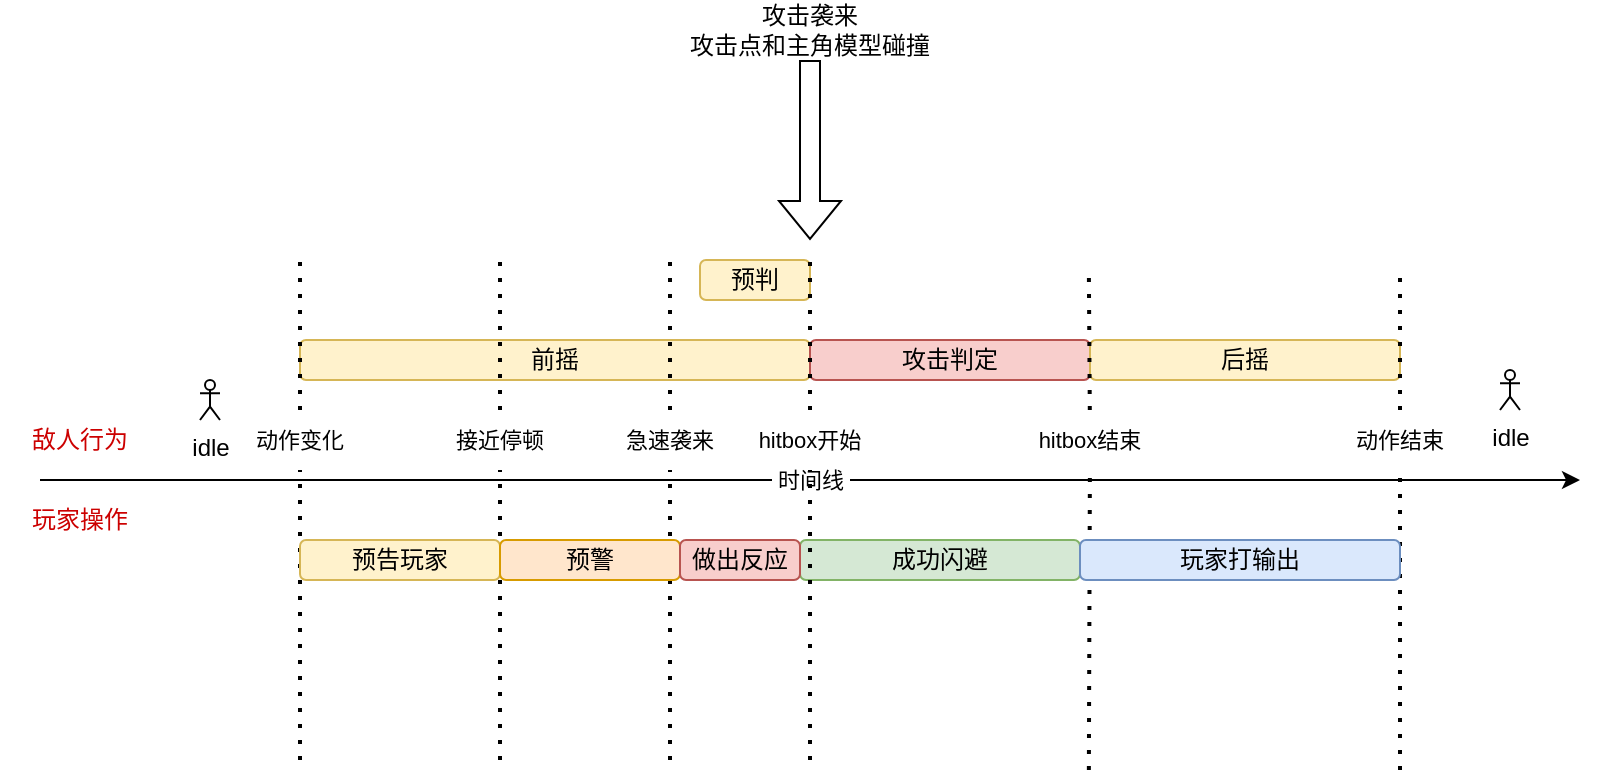 <mxfile version="24.7.10">
  <diagram name="第 1 页" id="k0gPwOLRw9djnGXqXjzd">
    <mxGraphModel dx="819" dy="446" grid="1" gridSize="10" guides="1" tooltips="1" connect="1" arrows="1" fold="1" page="1" pageScale="1" pageWidth="1169" pageHeight="827" math="0" shadow="0">
      <root>
        <mxCell id="0" />
        <mxCell id="1" parent="0" />
        <mxCell id="se1ykyosgGhUhjlpKKX1-3" value="" style="endArrow=classic;html=1;rounded=0;" parent="1" edge="1">
          <mxGeometry relative="1" as="geometry">
            <mxPoint x="200" y="360" as="sourcePoint" />
            <mxPoint x="970" y="360" as="targetPoint" />
          </mxGeometry>
        </mxCell>
        <mxCell id="se1ykyosgGhUhjlpKKX1-4" value="&amp;nbsp;时间线&amp;nbsp;" style="edgeLabel;resizable=0;html=1;align=center;verticalAlign=middle;" parent="se1ykyosgGhUhjlpKKX1-3" connectable="0" vertex="1">
          <mxGeometry relative="1" as="geometry" />
        </mxCell>
        <mxCell id="se1ykyosgGhUhjlpKKX1-5" value="成功闪避" style="rounded=1;whiteSpace=wrap;html=1;fillColor=#d5e8d4;strokeColor=#82b366;" parent="1" vertex="1">
          <mxGeometry x="580" y="390" width="140" height="20" as="geometry" />
        </mxCell>
        <mxCell id="se1ykyosgGhUhjlpKKX1-6" value="预判" style="rounded=1;whiteSpace=wrap;html=1;fillColor=#fff2cc;strokeColor=#d6b656;" parent="1" vertex="1">
          <mxGeometry x="530" y="250" width="55" height="20" as="geometry" />
        </mxCell>
        <mxCell id="se1ykyosgGhUhjlpKKX1-7" value="" style="shape=flexArrow;endArrow=classic;html=1;rounded=0;" parent="1" edge="1">
          <mxGeometry width="50" height="50" relative="1" as="geometry">
            <mxPoint x="585" y="150" as="sourcePoint" />
            <mxPoint x="585" y="240" as="targetPoint" />
          </mxGeometry>
        </mxCell>
        <mxCell id="se1ykyosgGhUhjlpKKX1-8" value="攻击袭来&lt;br&gt;攻击点和主角模型碰撞" style="text;html=1;strokeColor=none;fillColor=none;align=center;verticalAlign=middle;whiteSpace=wrap;rounded=0;" parent="1" vertex="1">
          <mxGeometry x="515" y="120" width="140" height="30" as="geometry" />
        </mxCell>
        <mxCell id="pKrB59_SLdrYQbI73VTp-1" value="敌人行为" style="text;html=1;strokeColor=none;fillColor=none;align=center;verticalAlign=middle;whiteSpace=wrap;rounded=0;fontColor=#CC0000;" parent="1" vertex="1">
          <mxGeometry x="180" y="330" width="80" height="20" as="geometry" />
        </mxCell>
        <mxCell id="pKrB59_SLdrYQbI73VTp-2" value="玩家操作" style="text;html=1;strokeColor=none;fillColor=none;align=center;verticalAlign=middle;whiteSpace=wrap;rounded=0;fontColor=#CC0000;" parent="1" vertex="1">
          <mxGeometry x="180" y="370" width="80" height="20" as="geometry" />
        </mxCell>
        <mxCell id="P1U4juNz2zVnz6R66b3a-1" value="前摇" style="rounded=1;whiteSpace=wrap;html=1;fillColor=#fff2cc;strokeColor=#d6b656;" parent="1" vertex="1">
          <mxGeometry x="330" y="290" width="255" height="20" as="geometry" />
        </mxCell>
        <mxCell id="P1U4juNz2zVnz6R66b3a-2" value="攻击判定" style="rounded=1;whiteSpace=wrap;html=1;fillColor=#f8cecc;strokeColor=#b85450;" parent="1" vertex="1">
          <mxGeometry x="585" y="290" width="140" height="20" as="geometry" />
        </mxCell>
        <mxCell id="P1U4juNz2zVnz6R66b3a-3" value="后摇" style="rounded=1;whiteSpace=wrap;html=1;fillColor=#fff2cc;strokeColor=#d6b656;" parent="1" vertex="1">
          <mxGeometry x="725" y="290" width="155" height="20" as="geometry" />
        </mxCell>
        <mxCell id="P1U4juNz2zVnz6R66b3a-4" value="" style="endArrow=none;dashed=1;html=1;dashPattern=1 3;strokeWidth=2;rounded=0;" parent="1" source="P1U4juNz2zVnz6R66b3a-15" edge="1">
          <mxGeometry width="50" height="50" relative="1" as="geometry">
            <mxPoint x="330" y="500" as="sourcePoint" />
            <mxPoint x="330" y="250" as="targetPoint" />
          </mxGeometry>
        </mxCell>
        <mxCell id="P1U4juNz2zVnz6R66b3a-5" value="" style="endArrow=none;dashed=1;html=1;dashPattern=1 3;strokeWidth=2;rounded=0;" parent="1" source="P1U4juNz2zVnz6R66b3a-17" edge="1">
          <mxGeometry width="50" height="50" relative="1" as="geometry">
            <mxPoint x="430" y="500" as="sourcePoint" />
            <mxPoint x="430" y="250" as="targetPoint" />
          </mxGeometry>
        </mxCell>
        <mxCell id="P1U4juNz2zVnz6R66b3a-6" value="" style="endArrow=none;dashed=1;html=1;dashPattern=1 3;strokeWidth=2;rounded=0;" parent="1" source="P1U4juNz2zVnz6R66b3a-20" edge="1">
          <mxGeometry width="50" height="50" relative="1" as="geometry">
            <mxPoint x="515" y="500" as="sourcePoint" />
            <mxPoint x="515" y="250" as="targetPoint" />
          </mxGeometry>
        </mxCell>
        <mxCell id="P1U4juNz2zVnz6R66b3a-8" value="" style="endArrow=none;dashed=1;html=1;dashPattern=1 3;strokeWidth=2;rounded=0;" parent="1" source="P1U4juNz2zVnz6R66b3a-22" edge="1">
          <mxGeometry width="50" height="50" relative="1" as="geometry">
            <mxPoint x="585" y="500" as="sourcePoint" />
            <mxPoint x="585" y="250" as="targetPoint" />
          </mxGeometry>
        </mxCell>
        <mxCell id="P1U4juNz2zVnz6R66b3a-9" value="" style="endArrow=none;dashed=1;html=1;dashPattern=1 3;strokeWidth=2;rounded=0;" parent="1" source="P1U4juNz2zVnz6R66b3a-24" edge="1">
          <mxGeometry width="50" height="50" relative="1" as="geometry">
            <mxPoint x="724.43" y="505" as="sourcePoint" />
            <mxPoint x="724.43" y="255" as="targetPoint" />
          </mxGeometry>
        </mxCell>
        <mxCell id="P1U4juNz2zVnz6R66b3a-10" value="" style="endArrow=none;dashed=1;html=1;dashPattern=1 3;strokeWidth=2;rounded=0;" parent="1" source="P1U4juNz2zVnz6R66b3a-28" edge="1">
          <mxGeometry width="50" height="50" relative="1" as="geometry">
            <mxPoint x="880" y="505" as="sourcePoint" />
            <mxPoint x="880" y="255" as="targetPoint" />
          </mxGeometry>
        </mxCell>
        <mxCell id="P1U4juNz2zVnz6R66b3a-11" value="idle" style="shape=umlActor;verticalLabelPosition=bottom;verticalAlign=top;html=1;outlineConnect=0;" parent="1" vertex="1">
          <mxGeometry x="280" y="310" width="10" height="20" as="geometry" />
        </mxCell>
        <mxCell id="P1U4juNz2zVnz6R66b3a-13" value="idle" style="shape=umlActor;verticalLabelPosition=bottom;verticalAlign=top;html=1;outlineConnect=0;" parent="1" vertex="1">
          <mxGeometry x="930" y="305" width="10" height="20" as="geometry" />
        </mxCell>
        <mxCell id="P1U4juNz2zVnz6R66b3a-14" value="" style="endArrow=none;dashed=1;html=1;dashPattern=1 3;strokeWidth=2;rounded=0;" parent="1" target="P1U4juNz2zVnz6R66b3a-15" edge="1">
          <mxGeometry width="50" height="50" relative="1" as="geometry">
            <mxPoint x="330" y="500" as="sourcePoint" />
            <mxPoint x="330" y="250" as="targetPoint" />
          </mxGeometry>
        </mxCell>
        <mxCell id="P1U4juNz2zVnz6R66b3a-15" value="动作变化" style="text;html=1;align=center;verticalAlign=middle;whiteSpace=wrap;rounded=0;fontSize=11;" parent="1" vertex="1">
          <mxGeometry x="300" y="325" width="60" height="30" as="geometry" />
        </mxCell>
        <mxCell id="P1U4juNz2zVnz6R66b3a-16" value="" style="endArrow=none;dashed=1;html=1;dashPattern=1 3;strokeWidth=2;rounded=0;" parent="1" target="P1U4juNz2zVnz6R66b3a-17" edge="1">
          <mxGeometry width="50" height="50" relative="1" as="geometry">
            <mxPoint x="430" y="500" as="sourcePoint" />
            <mxPoint x="430" y="250" as="targetPoint" />
          </mxGeometry>
        </mxCell>
        <mxCell id="P1U4juNz2zVnz6R66b3a-17" value="接近停顿" style="text;html=1;align=center;verticalAlign=middle;whiteSpace=wrap;rounded=0;fontSize=11;" parent="1" vertex="1">
          <mxGeometry x="400" y="325" width="60" height="30" as="geometry" />
        </mxCell>
        <mxCell id="P1U4juNz2zVnz6R66b3a-19" value="" style="endArrow=none;dashed=1;html=1;dashPattern=1 3;strokeWidth=2;rounded=0;" parent="1" target="P1U4juNz2zVnz6R66b3a-20" edge="1">
          <mxGeometry width="50" height="50" relative="1" as="geometry">
            <mxPoint x="515" y="500" as="sourcePoint" />
            <mxPoint x="515" y="250" as="targetPoint" />
          </mxGeometry>
        </mxCell>
        <mxCell id="P1U4juNz2zVnz6R66b3a-20" value="&lt;font style=&quot;font-size: 11px;&quot;&gt;急速袭来&lt;/font&gt;" style="text;html=1;align=center;verticalAlign=middle;whiteSpace=wrap;rounded=0;" parent="1" vertex="1">
          <mxGeometry x="485" y="325" width="60" height="30" as="geometry" />
        </mxCell>
        <mxCell id="P1U4juNz2zVnz6R66b3a-21" value="" style="endArrow=none;dashed=1;html=1;dashPattern=1 3;strokeWidth=2;rounded=0;" parent="1" target="P1U4juNz2zVnz6R66b3a-22" edge="1">
          <mxGeometry width="50" height="50" relative="1" as="geometry">
            <mxPoint x="585" y="500" as="sourcePoint" />
            <mxPoint x="585" y="250" as="targetPoint" />
          </mxGeometry>
        </mxCell>
        <mxCell id="P1U4juNz2zVnz6R66b3a-22" value="hitbox开始" style="text;html=1;align=center;verticalAlign=middle;whiteSpace=wrap;rounded=0;fontSize=11;" parent="1" vertex="1">
          <mxGeometry x="555" y="325" width="60" height="30" as="geometry" />
        </mxCell>
        <mxCell id="P1U4juNz2zVnz6R66b3a-23" value="" style="endArrow=none;dashed=1;html=1;dashPattern=1 3;strokeWidth=2;rounded=0;" parent="1" target="P1U4juNz2zVnz6R66b3a-24" edge="1">
          <mxGeometry width="50" height="50" relative="1" as="geometry">
            <mxPoint x="724.43" y="505" as="sourcePoint" />
            <mxPoint x="724.43" y="255" as="targetPoint" />
          </mxGeometry>
        </mxCell>
        <mxCell id="P1U4juNz2zVnz6R66b3a-24" value="hitbox结束" style="text;html=1;align=center;verticalAlign=middle;whiteSpace=wrap;rounded=0;fontSize=11;" parent="1" vertex="1">
          <mxGeometry x="695" y="325" width="60" height="30" as="geometry" />
        </mxCell>
        <mxCell id="P1U4juNz2zVnz6R66b3a-27" value="" style="endArrow=none;dashed=1;html=1;dashPattern=1 3;strokeWidth=2;rounded=0;" parent="1" target="P1U4juNz2zVnz6R66b3a-28" edge="1">
          <mxGeometry width="50" height="50" relative="1" as="geometry">
            <mxPoint x="880" y="505" as="sourcePoint" />
            <mxPoint x="880" y="255" as="targetPoint" />
          </mxGeometry>
        </mxCell>
        <mxCell id="P1U4juNz2zVnz6R66b3a-28" value="动作结束" style="text;html=1;align=center;verticalAlign=middle;whiteSpace=wrap;rounded=0;fontSize=11;" parent="1" vertex="1">
          <mxGeometry x="850" y="325" width="60" height="30" as="geometry" />
        </mxCell>
        <mxCell id="P1U4juNz2zVnz6R66b3a-32" value="预告玩家" style="rounded=1;whiteSpace=wrap;html=1;fillColor=#fff2cc;strokeColor=#d6b656;" parent="1" vertex="1">
          <mxGeometry x="330" y="390" width="100" height="20" as="geometry" />
        </mxCell>
        <mxCell id="P1U4juNz2zVnz6R66b3a-33" value="预警" style="rounded=1;whiteSpace=wrap;html=1;fillColor=#ffe6cc;strokeColor=#d79b00;" parent="1" vertex="1">
          <mxGeometry x="430" y="390" width="90" height="20" as="geometry" />
        </mxCell>
        <mxCell id="P1U4juNz2zVnz6R66b3a-34" value="做出反应" style="rounded=1;whiteSpace=wrap;html=1;fillColor=#f8cecc;strokeColor=#b85450;" parent="1" vertex="1">
          <mxGeometry x="520" y="390" width="60" height="20" as="geometry" />
        </mxCell>
        <mxCell id="P1U4juNz2zVnz6R66b3a-40" value="玩家打输出" style="rounded=1;whiteSpace=wrap;html=1;fillColor=#dae8fc;strokeColor=#6c8ebf;" parent="1" vertex="1">
          <mxGeometry x="720" y="390" width="160" height="20" as="geometry" />
        </mxCell>
      </root>
    </mxGraphModel>
  </diagram>
</mxfile>

